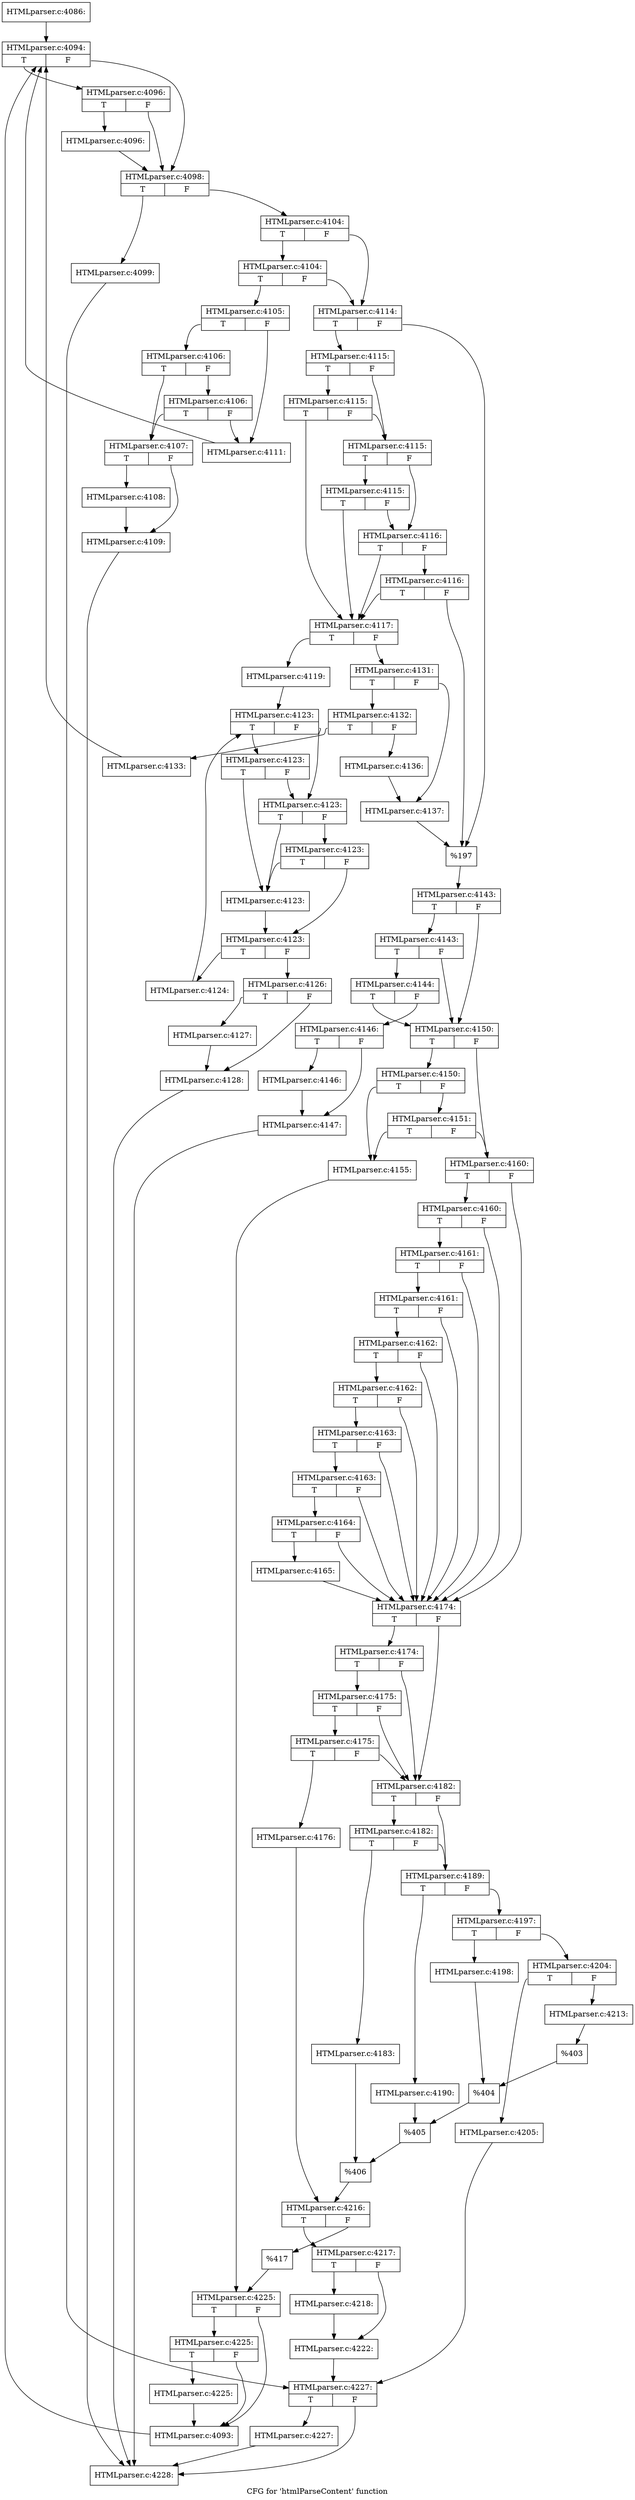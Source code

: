 digraph "CFG for 'htmlParseContent' function" {
	label="CFG for 'htmlParseContent' function";

	Node0x4730c80 [shape=record,label="{HTMLparser.c:4086:}"];
	Node0x4730c80 -> Node0x4732280;
	Node0x4732280 [shape=record,label="{HTMLparser.c:4094:|{<s0>T|<s1>F}}"];
	Node0x4732280:s0 -> Node0x4732940;
	Node0x4732280:s1 -> Node0x47328f0;
	Node0x4732940 [shape=record,label="{HTMLparser.c:4096:|{<s0>T|<s1>F}}"];
	Node0x4732940:s0 -> Node0x47328a0;
	Node0x4732940:s1 -> Node0x47328f0;
	Node0x47328a0 [shape=record,label="{HTMLparser.c:4096:}"];
	Node0x47328a0 -> Node0x47328f0;
	Node0x47328f0 [shape=record,label="{HTMLparser.c:4098:|{<s0>T|<s1>F}}"];
	Node0x47328f0:s0 -> Node0x47335c0;
	Node0x47328f0:s1 -> Node0x4733610;
	Node0x47335c0 [shape=record,label="{HTMLparser.c:4099:}"];
	Node0x47335c0 -> Node0x4732200;
	Node0x4733610 [shape=record,label="{HTMLparser.c:4104:|{<s0>T|<s1>F}}"];
	Node0x4733610:s0 -> Node0x4733be0;
	Node0x4733610:s1 -> Node0x4733b90;
	Node0x4733be0 [shape=record,label="{HTMLparser.c:4104:|{<s0>T|<s1>F}}"];
	Node0x4733be0:s0 -> Node0x4733af0;
	Node0x4733be0:s1 -> Node0x4733b90;
	Node0x4733af0 [shape=record,label="{HTMLparser.c:4105:|{<s0>T|<s1>F}}"];
	Node0x4733af0:s0 -> Node0x47348f0;
	Node0x4733af0:s1 -> Node0x47348a0;
	Node0x47348f0 [shape=record,label="{HTMLparser.c:4106:|{<s0>T|<s1>F}}"];
	Node0x47348f0:s0 -> Node0x4734850;
	Node0x47348f0:s1 -> Node0x47351b0;
	Node0x47351b0 [shape=record,label="{HTMLparser.c:4106:|{<s0>T|<s1>F}}"];
	Node0x47351b0:s0 -> Node0x4734850;
	Node0x47351b0:s1 -> Node0x47348a0;
	Node0x4734850 [shape=record,label="{HTMLparser.c:4107:|{<s0>T|<s1>F}}"];
	Node0x4734850:s0 -> Node0x47354e0;
	Node0x4734850:s1 -> Node0x4735a00;
	Node0x47354e0 [shape=record,label="{HTMLparser.c:4108:}"];
	Node0x47354e0 -> Node0x4735a00;
	Node0x4735a00 [shape=record,label="{HTMLparser.c:4109:}"];
	Node0x4735a00 -> Node0x47492e0;
	Node0x47348a0 [shape=record,label="{HTMLparser.c:4111:}"];
	Node0x47348a0 -> Node0x4732280;
	Node0x4733b90 [shape=record,label="{HTMLparser.c:4114:|{<s0>T|<s1>F}}"];
	Node0x4733b90:s0 -> Node0x4736080;
	Node0x4733b90:s1 -> Node0x4736030;
	Node0x4736080 [shape=record,label="{HTMLparser.c:4115:|{<s0>T|<s1>F}}"];
	Node0x4736080:s0 -> Node0x47367a0;
	Node0x4736080:s1 -> Node0x4736720;
	Node0x47367a0 [shape=record,label="{HTMLparser.c:4115:|{<s0>T|<s1>F}}"];
	Node0x47367a0:s0 -> Node0x4735fe0;
	Node0x47367a0:s1 -> Node0x4736720;
	Node0x4736720 [shape=record,label="{HTMLparser.c:4115:|{<s0>T|<s1>F}}"];
	Node0x4736720:s0 -> Node0x4737170;
	Node0x4736720:s1 -> Node0x47366a0;
	Node0x4737170 [shape=record,label="{HTMLparser.c:4115:|{<s0>T|<s1>F}}"];
	Node0x4737170:s0 -> Node0x4735fe0;
	Node0x4737170:s1 -> Node0x47366a0;
	Node0x47366a0 [shape=record,label="{HTMLparser.c:4116:|{<s0>T|<s1>F}}"];
	Node0x47366a0:s0 -> Node0x4735fe0;
	Node0x47366a0:s1 -> Node0x4736620;
	Node0x4736620 [shape=record,label="{HTMLparser.c:4116:|{<s0>T|<s1>F}}"];
	Node0x4736620:s0 -> Node0x4735fe0;
	Node0x4736620:s1 -> Node0x4736030;
	Node0x4735fe0 [shape=record,label="{HTMLparser.c:4117:|{<s0>T|<s1>F}}"];
	Node0x4735fe0:s0 -> Node0x4738cf0;
	Node0x4735fe0:s1 -> Node0x4738d40;
	Node0x4738cf0 [shape=record,label="{HTMLparser.c:4119:}"];
	Node0x4738cf0 -> Node0x4739050;
	Node0x4739050 [shape=record,label="{HTMLparser.c:4123:|{<s0>T|<s1>F}}"];
	Node0x4739050:s0 -> Node0x4739390;
	Node0x4739050:s1 -> Node0x4739340;
	Node0x4739390 [shape=record,label="{HTMLparser.c:4123:|{<s0>T|<s1>F}}"];
	Node0x4739390:s0 -> Node0x47392a0;
	Node0x4739390:s1 -> Node0x4739340;
	Node0x4739340 [shape=record,label="{HTMLparser.c:4123:|{<s0>T|<s1>F}}"];
	Node0x4739340:s0 -> Node0x47392a0;
	Node0x4739340:s1 -> Node0x47392f0;
	Node0x47392f0 [shape=record,label="{HTMLparser.c:4123:|{<s0>T|<s1>F}}"];
	Node0x47392f0:s0 -> Node0x47392a0;
	Node0x47392f0:s1 -> Node0x4739250;
	Node0x47392a0 [shape=record,label="{HTMLparser.c:4123:}"];
	Node0x47392a0 -> Node0x4739250;
	Node0x4739250 [shape=record,label="{HTMLparser.c:4123:|{<s0>T|<s1>F}}"];
	Node0x4739250:s0 -> Node0x473a910;
	Node0x4739250:s1 -> Node0x4739200;
	Node0x473a910 [shape=record,label="{HTMLparser.c:4124:}"];
	Node0x473a910 -> Node0x4739050;
	Node0x4739200 [shape=record,label="{HTMLparser.c:4126:|{<s0>T|<s1>F}}"];
	Node0x4739200:s0 -> Node0x473ab40;
	Node0x4739200:s1 -> Node0x473ab90;
	Node0x473ab40 [shape=record,label="{HTMLparser.c:4127:}"];
	Node0x473ab40 -> Node0x473ab90;
	Node0x473ab90 [shape=record,label="{HTMLparser.c:4128:}"];
	Node0x473ab90 -> Node0x47492e0;
	Node0x4738d40 [shape=record,label="{HTMLparser.c:4131:|{<s0>T|<s1>F}}"];
	Node0x4738d40:s0 -> Node0x473b1a0;
	Node0x4738d40:s1 -> Node0x473b1f0;
	Node0x473b1a0 [shape=record,label="{HTMLparser.c:4132:|{<s0>T|<s1>F}}"];
	Node0x473b1a0:s0 -> Node0x473b660;
	Node0x473b1a0:s1 -> Node0x473b6b0;
	Node0x473b660 [shape=record,label="{HTMLparser.c:4133:}"];
	Node0x473b660 -> Node0x4732280;
	Node0x473b6b0 [shape=record,label="{HTMLparser.c:4136:}"];
	Node0x473b6b0 -> Node0x473b1f0;
	Node0x473b1f0 [shape=record,label="{HTMLparser.c:4137:}"];
	Node0x473b1f0 -> Node0x4736030;
	Node0x4736030 [shape=record,label="{%197}"];
	Node0x4736030 -> Node0x4733b40;
	Node0x4733b40 [shape=record,label="{HTMLparser.c:4143:|{<s0>T|<s1>F}}"];
	Node0x4733b40:s0 -> Node0x473c2c0;
	Node0x4733b40:s1 -> Node0x473c1f0;
	Node0x473c2c0 [shape=record,label="{HTMLparser.c:4143:|{<s0>T|<s1>F}}"];
	Node0x473c2c0:s0 -> Node0x473c240;
	Node0x473c2c0:s1 -> Node0x473c1f0;
	Node0x473c240 [shape=record,label="{HTMLparser.c:4144:|{<s0>T|<s1>F}}"];
	Node0x473c240:s0 -> Node0x473c1f0;
	Node0x473c240:s1 -> Node0x473c1a0;
	Node0x473c1a0 [shape=record,label="{HTMLparser.c:4146:|{<s0>T|<s1>F}}"];
	Node0x473c1a0:s0 -> Node0x473cec0;
	Node0x473c1a0:s1 -> Node0x473cf10;
	Node0x473cec0 [shape=record,label="{HTMLparser.c:4146:}"];
	Node0x473cec0 -> Node0x473cf10;
	Node0x473cf10 [shape=record,label="{HTMLparser.c:4147:}"];
	Node0x473cf10 -> Node0x47492e0;
	Node0x473c1f0 [shape=record,label="{HTMLparser.c:4150:|{<s0>T|<s1>F}}"];
	Node0x473c1f0:s0 -> Node0x473d640;
	Node0x473c1f0:s1 -> Node0x473d5f0;
	Node0x473d640 [shape=record,label="{HTMLparser.c:4150:|{<s0>T|<s1>F}}"];
	Node0x473d640:s0 -> Node0x473d550;
	Node0x473d640:s1 -> Node0x473dbe0;
	Node0x473dbe0 [shape=record,label="{HTMLparser.c:4151:|{<s0>T|<s1>F}}"];
	Node0x473dbe0:s0 -> Node0x473d550;
	Node0x473dbe0:s1 -> Node0x473d5f0;
	Node0x473d550 [shape=record,label="{HTMLparser.c:4155:}"];
	Node0x473d550 -> Node0x473d5a0;
	Node0x473d5f0 [shape=record,label="{HTMLparser.c:4160:|{<s0>T|<s1>F}}"];
	Node0x473d5f0:s0 -> Node0x473eda0;
	Node0x473d5f0:s1 -> Node0x473e750;
	Node0x473eda0 [shape=record,label="{HTMLparser.c:4160:|{<s0>T|<s1>F}}"];
	Node0x473eda0:s0 -> Node0x473ed50;
	Node0x473eda0:s1 -> Node0x473e750;
	Node0x473ed50 [shape=record,label="{HTMLparser.c:4161:|{<s0>T|<s1>F}}"];
	Node0x473ed50:s0 -> Node0x473ed00;
	Node0x473ed50:s1 -> Node0x473e750;
	Node0x473ed00 [shape=record,label="{HTMLparser.c:4161:|{<s0>T|<s1>F}}"];
	Node0x473ed00:s0 -> Node0x473ecb0;
	Node0x473ed00:s1 -> Node0x473e750;
	Node0x473ecb0 [shape=record,label="{HTMLparser.c:4162:|{<s0>T|<s1>F}}"];
	Node0x473ecb0:s0 -> Node0x473ec60;
	Node0x473ecb0:s1 -> Node0x473e750;
	Node0x473ec60 [shape=record,label="{HTMLparser.c:4162:|{<s0>T|<s1>F}}"];
	Node0x473ec60:s0 -> Node0x473ec10;
	Node0x473ec60:s1 -> Node0x473e750;
	Node0x473ec10 [shape=record,label="{HTMLparser.c:4163:|{<s0>T|<s1>F}}"];
	Node0x473ec10:s0 -> Node0x473ebc0;
	Node0x473ec10:s1 -> Node0x473e750;
	Node0x473ebc0 [shape=record,label="{HTMLparser.c:4163:|{<s0>T|<s1>F}}"];
	Node0x473ebc0:s0 -> Node0x473ea80;
	Node0x473ebc0:s1 -> Node0x473e750;
	Node0x473ea80 [shape=record,label="{HTMLparser.c:4164:|{<s0>T|<s1>F}}"];
	Node0x473ea80:s0 -> Node0x4738a00;
	Node0x473ea80:s1 -> Node0x473e750;
	Node0x4738a00 [shape=record,label="{HTMLparser.c:4165:}"];
	Node0x4738a00 -> Node0x473e750;
	Node0x473e750 [shape=record,label="{HTMLparser.c:4174:|{<s0>T|<s1>F}}"];
	Node0x473e750:s0 -> Node0x4742a80;
	Node0x473e750:s1 -> Node0x4742930;
	Node0x4742a80 [shape=record,label="{HTMLparser.c:4174:|{<s0>T|<s1>F}}"];
	Node0x4742a80:s0 -> Node0x4742a00;
	Node0x4742a80:s1 -> Node0x4742930;
	Node0x4742a00 [shape=record,label="{HTMLparser.c:4175:|{<s0>T|<s1>F}}"];
	Node0x4742a00:s0 -> Node0x4742980;
	Node0x4742a00:s1 -> Node0x4742930;
	Node0x4742980 [shape=record,label="{HTMLparser.c:4175:|{<s0>T|<s1>F}}"];
	Node0x4742980:s0 -> Node0x4742890;
	Node0x4742980:s1 -> Node0x4742930;
	Node0x4742890 [shape=record,label="{HTMLparser.c:4176:}"];
	Node0x4742890 -> Node0x47428e0;
	Node0x4742930 [shape=record,label="{HTMLparser.c:4182:|{<s0>T|<s1>F}}"];
	Node0x4742930:s0 -> Node0x4743fb0;
	Node0x4742930:s1 -> Node0x4743f60;
	Node0x4743fb0 [shape=record,label="{HTMLparser.c:4182:|{<s0>T|<s1>F}}"];
	Node0x4743fb0:s0 -> Node0x4743ec0;
	Node0x4743fb0:s1 -> Node0x4743f60;
	Node0x4743ec0 [shape=record,label="{HTMLparser.c:4183:}"];
	Node0x4743ec0 -> Node0x4743f10;
	Node0x4743f60 [shape=record,label="{HTMLparser.c:4189:|{<s0>T|<s1>F}}"];
	Node0x4743f60:s0 -> Node0x4744dd0;
	Node0x4743f60:s1 -> Node0x4744e70;
	Node0x4744dd0 [shape=record,label="{HTMLparser.c:4190:}"];
	Node0x4744dd0 -> Node0x4744e20;
	Node0x4744e70 [shape=record,label="{HTMLparser.c:4197:|{<s0>T|<s1>F}}"];
	Node0x4744e70:s0 -> Node0x47456a0;
	Node0x4744e70:s1 -> Node0x4745740;
	Node0x47456a0 [shape=record,label="{HTMLparser.c:4198:}"];
	Node0x47456a0 -> Node0x47456f0;
	Node0x4745740 [shape=record,label="{HTMLparser.c:4204:|{<s0>T|<s1>F}}"];
	Node0x4745740:s0 -> Node0x4746560;
	Node0x4745740:s1 -> Node0x4746860;
	Node0x4746560 [shape=record,label="{HTMLparser.c:4205:}"];
	Node0x4746560 -> Node0x4732200;
	Node0x4746860 [shape=record,label="{HTMLparser.c:4213:}"];
	Node0x4746860 -> Node0x4746810;
	Node0x4746810 [shape=record,label="{%403}"];
	Node0x4746810 -> Node0x47456f0;
	Node0x47456f0 [shape=record,label="{%404}"];
	Node0x47456f0 -> Node0x4744e20;
	Node0x4744e20 [shape=record,label="{%405}"];
	Node0x4744e20 -> Node0x4743f10;
	Node0x4743f10 [shape=record,label="{%406}"];
	Node0x4743f10 -> Node0x47428e0;
	Node0x47428e0 [shape=record,label="{HTMLparser.c:4216:|{<s0>T|<s1>F}}"];
	Node0x47428e0:s0 -> Node0x47471a0;
	Node0x47428e0:s1 -> Node0x4747630;
	Node0x47471a0 [shape=record,label="{HTMLparser.c:4217:|{<s0>T|<s1>F}}"];
	Node0x47471a0:s0 -> Node0x47479e0;
	Node0x47471a0:s1 -> Node0x4747a30;
	Node0x47479e0 [shape=record,label="{HTMLparser.c:4218:}"];
	Node0x47479e0 -> Node0x4747a30;
	Node0x4747a30 [shape=record,label="{HTMLparser.c:4222:}"];
	Node0x4747a30 -> Node0x4732200;
	Node0x4747630 [shape=record,label="{%417}"];
	Node0x4747630 -> Node0x473d5a0;
	Node0x473d5a0 [shape=record,label="{HTMLparser.c:4225:|{<s0>T|<s1>F}}"];
	Node0x473d5a0:s0 -> Node0x4748590;
	Node0x473d5a0:s1 -> Node0x4748540;
	Node0x4748590 [shape=record,label="{HTMLparser.c:4225:|{<s0>T|<s1>F}}"];
	Node0x4748590:s0 -> Node0x47484f0;
	Node0x4748590:s1 -> Node0x4748540;
	Node0x47484f0 [shape=record,label="{HTMLparser.c:4225:}"];
	Node0x47484f0 -> Node0x4748540;
	Node0x4748540 [shape=record,label="{HTMLparser.c:4093:}"];
	Node0x4748540 -> Node0x4732280;
	Node0x4732200 [shape=record,label="{HTMLparser.c:4227:|{<s0>T|<s1>F}}"];
	Node0x4732200:s0 -> Node0x4731fe0;
	Node0x4732200:s1 -> Node0x47492e0;
	Node0x4731fe0 [shape=record,label="{HTMLparser.c:4227:}"];
	Node0x4731fe0 -> Node0x47492e0;
	Node0x47492e0 [shape=record,label="{HTMLparser.c:4228:}"];
}
